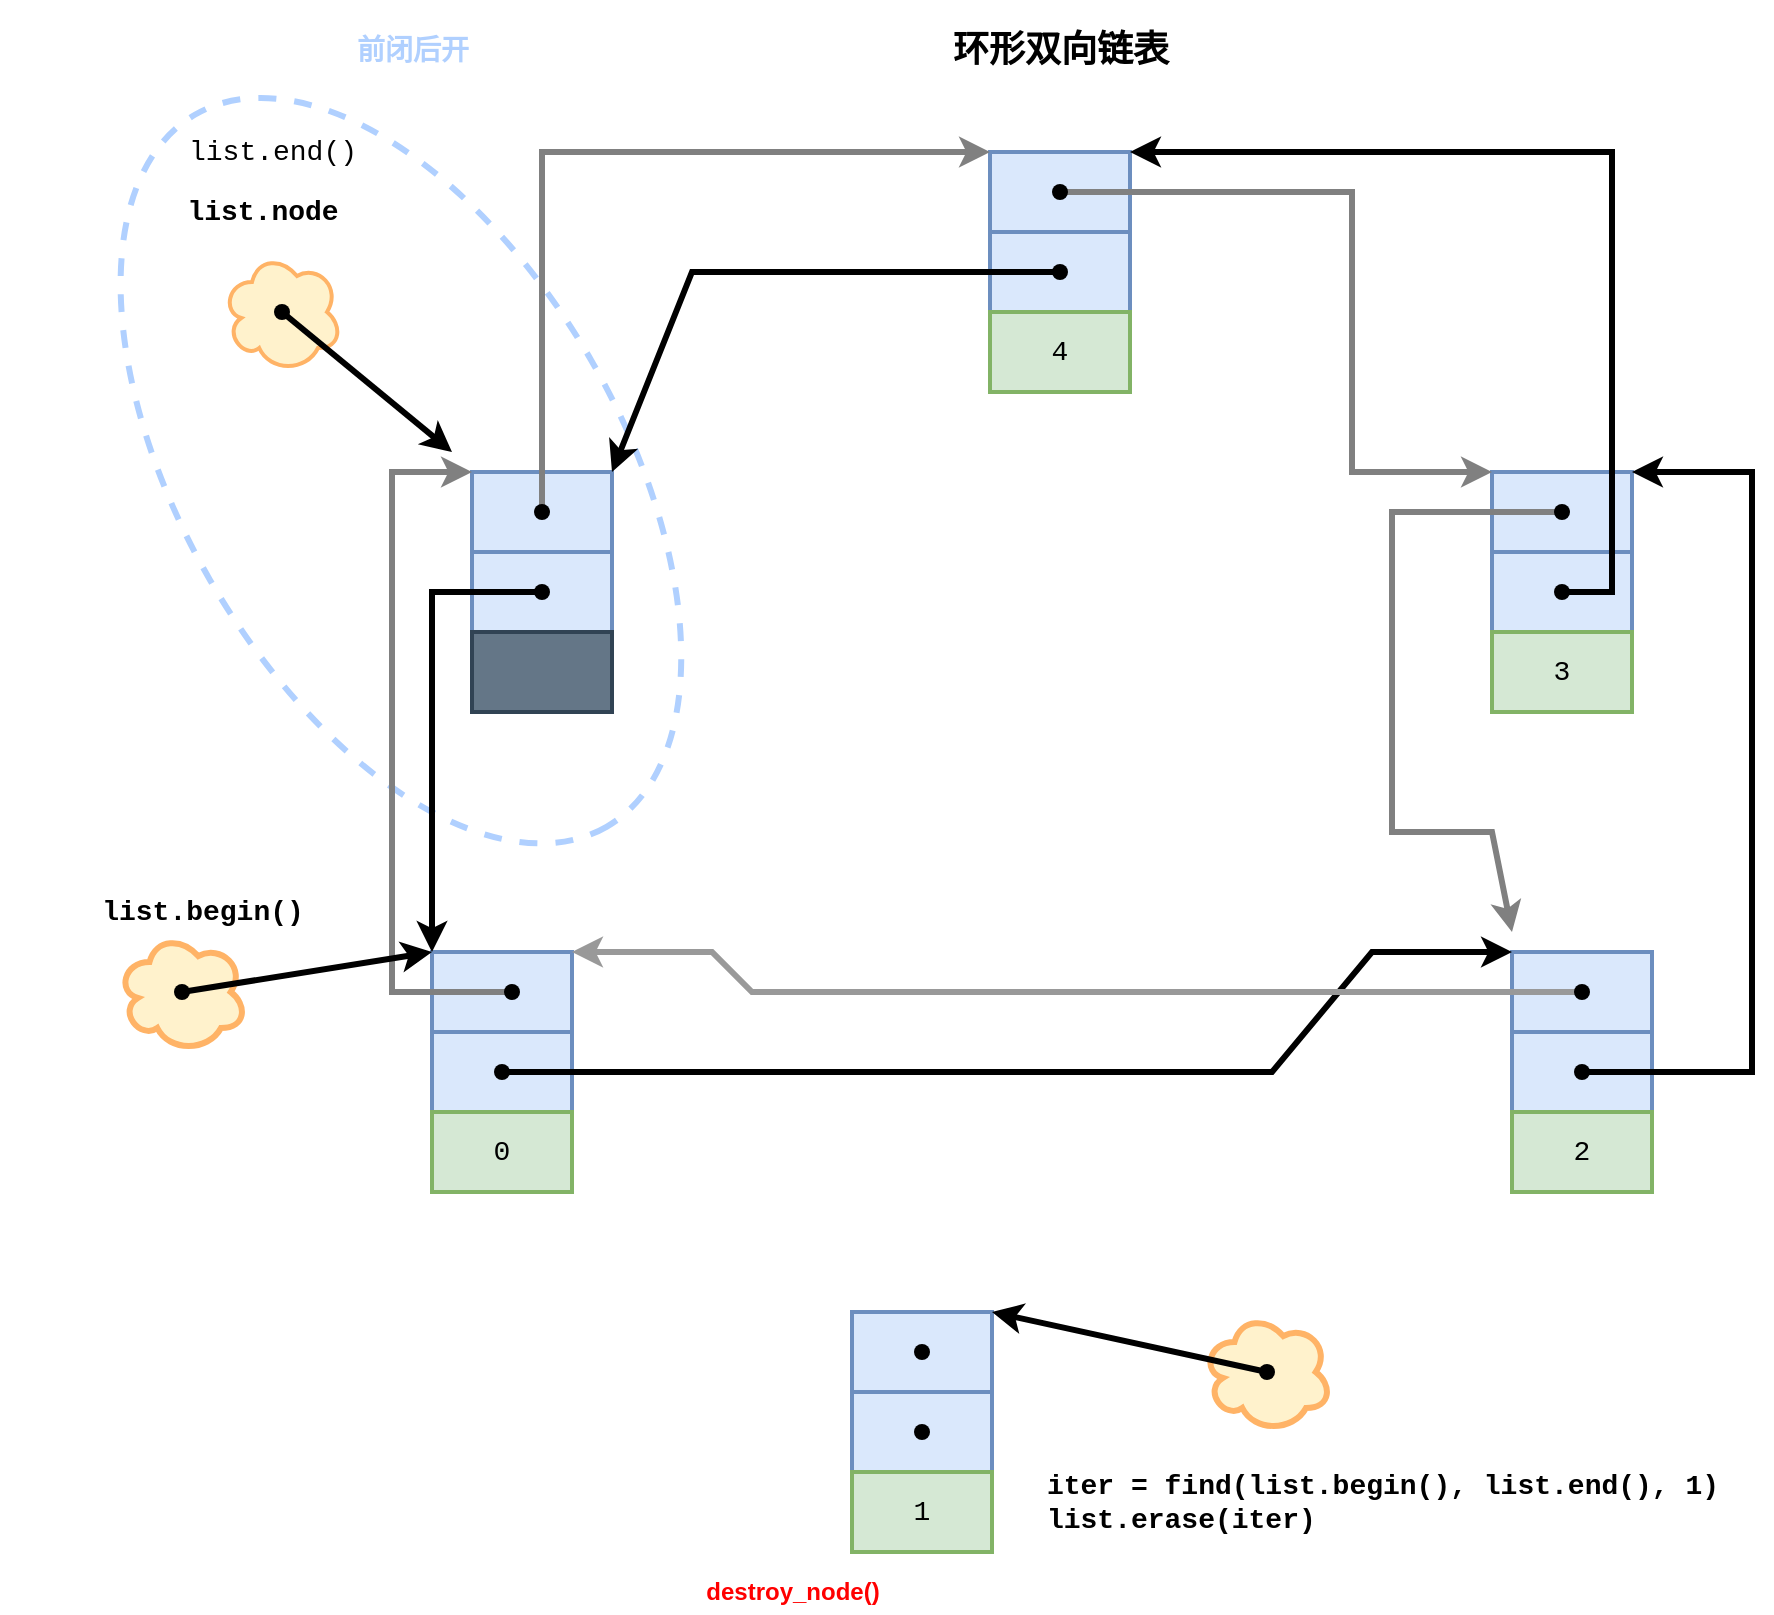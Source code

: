 <mxfile version="14.7.7" type="device"><diagram id="PVbcT4zoFR8O0-vYXRXB" name="第 1 页"><mxGraphModel dx="1721" dy="1778" grid="1" gridSize="10" guides="1" tooltips="1" connect="1" arrows="1" fold="1" page="1" pageScale="1" pageWidth="827" pageHeight="1169" math="0" shadow="0"><root><mxCell id="0"/><mxCell id="1" parent="0"/><mxCell id="uBNQmnXdJPleR9ll9HC0-54" value="" style="ellipse;whiteSpace=wrap;html=1;strokeWidth=3;fillColor=none;rotation=60;dashed=1;strokeColor=#B0D0FF;" parent="1" vertex="1"><mxGeometry x="-121.16" y="-10.67" width="411.24" height="220" as="geometry"/></mxCell><mxCell id="uBNQmnXdJPleR9ll9HC0-64" value="" style="ellipse;shape=cloud;whiteSpace=wrap;html=1;strokeWidth=3;fillColor=#fff2cc;strokeColor=#FFB366;" parent="1" vertex="1"><mxGeometry x="-57.5" y="330" width="65" height="60" as="geometry"/></mxCell><mxCell id="uBNQmnXdJPleR9ll9HC0-1" value="" style="rounded=0;whiteSpace=wrap;html=1;strokeWidth=2;fillColor=#dae8fc;strokeColor=#6c8ebf;" parent="1" vertex="1"><mxGeometry x="100" y="340" width="70" height="40" as="geometry"/></mxCell><mxCell id="uBNQmnXdJPleR9ll9HC0-2" value="" style="rounded=0;whiteSpace=wrap;html=1;strokeWidth=2;fillColor=#dae8fc;strokeColor=#6c8ebf;" parent="1" vertex="1"><mxGeometry x="100" y="380" width="70" height="40" as="geometry"/></mxCell><mxCell id="uBNQmnXdJPleR9ll9HC0-3" value="&lt;font style=&quot;font-size: 14px&quot; face=&quot;Courier New&quot;&gt;0&lt;/font&gt;" style="rounded=0;whiteSpace=wrap;html=1;strokeWidth=2;fillColor=#d5e8d4;strokeColor=#82b366;" parent="1" vertex="1"><mxGeometry x="100" y="420" width="70" height="40" as="geometry"/></mxCell><mxCell id="uBNQmnXdJPleR9ll9HC0-4" value="" style="rounded=0;whiteSpace=wrap;html=1;strokeWidth=2;fillColor=#dae8fc;strokeColor=#6c8ebf;" parent="1" vertex="1"><mxGeometry x="120" y="100" width="70" height="40" as="geometry"/></mxCell><mxCell id="uBNQmnXdJPleR9ll9HC0-5" value="" style="rounded=0;whiteSpace=wrap;html=1;strokeWidth=2;fillColor=#dae8fc;strokeColor=#6c8ebf;" parent="1" vertex="1"><mxGeometry x="120" y="140" width="70" height="40" as="geometry"/></mxCell><mxCell id="uBNQmnXdJPleR9ll9HC0-6" value="" style="rounded=0;whiteSpace=wrap;html=1;strokeWidth=2;fillColor=#647687;strokeColor=#314354;fontColor=#ffffff;" parent="1" vertex="1"><mxGeometry x="120" y="180" width="70" height="40" as="geometry"/></mxCell><mxCell id="uBNQmnXdJPleR9ll9HC0-7" value="" style="rounded=0;whiteSpace=wrap;html=1;strokeWidth=2;fillColor=#dae8fc;strokeColor=#6c8ebf;" parent="1" vertex="1"><mxGeometry x="310" y="520" width="70" height="40" as="geometry"/></mxCell><mxCell id="uBNQmnXdJPleR9ll9HC0-8" value="" style="rounded=0;whiteSpace=wrap;html=1;strokeWidth=2;fillColor=#dae8fc;strokeColor=#6c8ebf;" parent="1" vertex="1"><mxGeometry x="310" y="560" width="70" height="40" as="geometry"/></mxCell><mxCell id="uBNQmnXdJPleR9ll9HC0-9" value="&lt;font style=&quot;font-size: 14px&quot; face=&quot;Courier New&quot;&gt;1&lt;/font&gt;" style="rounded=0;whiteSpace=wrap;html=1;strokeWidth=2;fillColor=#d5e8d4;strokeColor=#82b366;" parent="1" vertex="1"><mxGeometry x="310" y="600" width="70" height="40" as="geometry"/></mxCell><mxCell id="uBNQmnXdJPleR9ll9HC0-10" value="" style="rounded=0;whiteSpace=wrap;html=1;strokeWidth=2;fillColor=#dae8fc;strokeColor=#6c8ebf;" parent="1" vertex="1"><mxGeometry x="640" y="340" width="70" height="40" as="geometry"/></mxCell><mxCell id="uBNQmnXdJPleR9ll9HC0-11" value="" style="rounded=0;whiteSpace=wrap;html=1;strokeWidth=2;fillColor=#dae8fc;strokeColor=#6c8ebf;" parent="1" vertex="1"><mxGeometry x="640" y="380" width="70" height="40" as="geometry"/></mxCell><mxCell id="uBNQmnXdJPleR9ll9HC0-12" value="&lt;font face=&quot;Courier New&quot; style=&quot;font-size: 14px&quot;&gt;2&lt;/font&gt;" style="rounded=0;whiteSpace=wrap;html=1;strokeWidth=2;fillColor=#d5e8d4;strokeColor=#82b366;" parent="1" vertex="1"><mxGeometry x="640" y="420" width="70" height="40" as="geometry"/></mxCell><mxCell id="uBNQmnXdJPleR9ll9HC0-13" value="" style="rounded=0;whiteSpace=wrap;html=1;strokeWidth=2;fillColor=#dae8fc;strokeColor=#6c8ebf;" parent="1" vertex="1"><mxGeometry x="630" y="100" width="70" height="40" as="geometry"/></mxCell><mxCell id="uBNQmnXdJPleR9ll9HC0-14" value="" style="rounded=0;whiteSpace=wrap;html=1;strokeWidth=2;fillColor=#dae8fc;strokeColor=#6c8ebf;" parent="1" vertex="1"><mxGeometry x="630" y="140" width="70" height="40" as="geometry"/></mxCell><mxCell id="uBNQmnXdJPleR9ll9HC0-15" value="&lt;font face=&quot;Courier New&quot; style=&quot;font-size: 14px&quot;&gt;3&lt;/font&gt;" style="rounded=0;whiteSpace=wrap;html=1;strokeWidth=2;fillColor=#d5e8d4;strokeColor=#82b366;" parent="1" vertex="1"><mxGeometry x="630" y="180" width="70" height="40" as="geometry"/></mxCell><mxCell id="uBNQmnXdJPleR9ll9HC0-16" value="" style="rounded=0;whiteSpace=wrap;html=1;strokeWidth=2;fillColor=#dae8fc;strokeColor=#6c8ebf;" parent="1" vertex="1"><mxGeometry x="379" y="-60" width="70" height="40" as="geometry"/></mxCell><mxCell id="uBNQmnXdJPleR9ll9HC0-17" value="" style="rounded=0;whiteSpace=wrap;html=1;strokeWidth=2;fillColor=#dae8fc;strokeColor=#6c8ebf;" parent="1" vertex="1"><mxGeometry x="379" y="-20" width="70" height="40" as="geometry"/></mxCell><mxCell id="uBNQmnXdJPleR9ll9HC0-18" value="&lt;font face=&quot;Courier New&quot; style=&quot;font-size: 14px&quot;&gt;4&lt;/font&gt;" style="rounded=0;whiteSpace=wrap;html=1;strokeWidth=2;fillColor=#d5e8d4;strokeColor=#82b366;" parent="1" vertex="1"><mxGeometry x="379" y="20" width="70" height="40" as="geometry"/></mxCell><mxCell id="uBNQmnXdJPleR9ll9HC0-20" value="" style="ellipse;shape=cloud;whiteSpace=wrap;html=1;strokeWidth=2;fillColor=#fff2cc;strokeColor=#FFB366;" parent="1" vertex="1"><mxGeometry x="-5" y="-10" width="60" height="60" as="geometry"/></mxCell><mxCell id="uBNQmnXdJPleR9ll9HC0-36" style="edgeStyle=none;rounded=0;orthogonalLoop=1;jettySize=auto;html=1;strokeWidth=3;entryX=0;entryY=0;entryDx=0;entryDy=0;strokeColor=#808080;" parent="1" source="uBNQmnXdJPleR9ll9HC0-23" target="uBNQmnXdJPleR9ll9HC0-16" edge="1"><mxGeometry relative="1" as="geometry"><Array as="points"><mxPoint x="155" y="-60"/></Array></mxGeometry></mxCell><mxCell id="uBNQmnXdJPleR9ll9HC0-23" value="" style="shape=waypoint;sketch=0;fillStyle=solid;size=6;pointerEvents=1;points=[];fillColor=none;resizable=0;rotatable=0;perimeter=centerPerimeter;snapToPoint=1;strokeWidth=2;" parent="1" vertex="1"><mxGeometry x="135" y="100" width="40" height="40" as="geometry"/></mxCell><mxCell id="uBNQmnXdJPleR9ll9HC0-39" style="edgeStyle=none;rounded=0;orthogonalLoop=1;jettySize=auto;html=1;entryX=0;entryY=0;entryDx=0;entryDy=0;strokeColor=#000000;strokeWidth=3;" parent="1" source="uBNQmnXdJPleR9ll9HC0-24" target="uBNQmnXdJPleR9ll9HC0-1" edge="1"><mxGeometry relative="1" as="geometry"><Array as="points"><mxPoint x="100" y="160"/><mxPoint x="100" y="190"/><mxPoint x="100" y="230"/></Array></mxGeometry></mxCell><mxCell id="uBNQmnXdJPleR9ll9HC0-24" value="" style="shape=waypoint;sketch=0;fillStyle=solid;size=6;pointerEvents=1;points=[];fillColor=none;resizable=0;rotatable=0;perimeter=centerPerimeter;snapToPoint=1;strokeWidth=2;" parent="1" vertex="1"><mxGeometry x="135" y="140" width="40" height="40" as="geometry"/></mxCell><mxCell id="uBNQmnXdJPleR9ll9HC0-35" style="edgeStyle=none;rounded=0;orthogonalLoop=1;jettySize=auto;html=1;entryX=0;entryY=0;entryDx=0;entryDy=0;strokeWidth=3;strokeColor=#808080;" parent="1" source="uBNQmnXdJPleR9ll9HC0-25" target="uBNQmnXdJPleR9ll9HC0-4" edge="1"><mxGeometry relative="1" as="geometry"><Array as="points"><mxPoint x="80" y="360"/><mxPoint x="80" y="280"/><mxPoint x="80" y="100"/></Array></mxGeometry></mxCell><mxCell id="uBNQmnXdJPleR9ll9HC0-25" value="" style="shape=waypoint;sketch=0;fillStyle=solid;size=6;pointerEvents=1;points=[];fillColor=none;resizable=0;rotatable=0;perimeter=centerPerimeter;snapToPoint=1;strokeWidth=2;" parent="1" vertex="1"><mxGeometry x="120" y="340" width="40" height="40" as="geometry"/></mxCell><mxCell id="nIj1y1pzL0dK_frJv5dM-14" style="edgeStyle=none;rounded=0;orthogonalLoop=1;jettySize=auto;html=1;entryX=0;entryY=0;entryDx=0;entryDy=0;strokeWidth=3;" parent="1" source="uBNQmnXdJPleR9ll9HC0-26" target="uBNQmnXdJPleR9ll9HC0-10" edge="1"><mxGeometry relative="1" as="geometry"><Array as="points"><mxPoint x="520" y="400"/><mxPoint x="570" y="340"/></Array></mxGeometry></mxCell><mxCell id="uBNQmnXdJPleR9ll9HC0-26" value="" style="shape=waypoint;sketch=0;fillStyle=solid;size=6;pointerEvents=1;points=[];fillColor=none;resizable=0;rotatable=0;perimeter=centerPerimeter;snapToPoint=1;strokeWidth=2;" parent="1" vertex="1"><mxGeometry x="115" y="380" width="40" height="40" as="geometry"/></mxCell><mxCell id="uBNQmnXdJPleR9ll9HC0-44" style="edgeStyle=none;rounded=0;orthogonalLoop=1;jettySize=auto;html=1;entryX=0;entryY=0;entryDx=0;entryDy=0;strokeWidth=3;strokeColor=#808080;" parent="1" source="uBNQmnXdJPleR9ll9HC0-27" target="uBNQmnXdJPleR9ll9HC0-13" edge="1"><mxGeometry relative="1" as="geometry"><Array as="points"><mxPoint x="560" y="-40"/><mxPoint x="560" y="100"/></Array></mxGeometry></mxCell><mxCell id="uBNQmnXdJPleR9ll9HC0-27" value="" style="shape=waypoint;sketch=0;fillStyle=solid;size=6;pointerEvents=1;points=[];fillColor=none;resizable=0;rotatable=0;perimeter=centerPerimeter;snapToPoint=1;strokeWidth=2;" parent="1" vertex="1"><mxGeometry x="394" y="-60" width="40" height="40" as="geometry"/></mxCell><mxCell id="uBNQmnXdJPleR9ll9HC0-37" style="edgeStyle=none;rounded=0;orthogonalLoop=1;jettySize=auto;html=1;entryX=1;entryY=0;entryDx=0;entryDy=0;strokeWidth=3;" parent="1" source="uBNQmnXdJPleR9ll9HC0-28" target="uBNQmnXdJPleR9ll9HC0-4" edge="1"><mxGeometry relative="1" as="geometry"><Array as="points"><mxPoint x="230"/></Array></mxGeometry></mxCell><mxCell id="uBNQmnXdJPleR9ll9HC0-28" value="" style="shape=waypoint;sketch=0;fillStyle=solid;size=6;pointerEvents=1;points=[];fillColor=none;resizable=0;rotatable=0;perimeter=centerPerimeter;snapToPoint=1;strokeWidth=2;" parent="1" vertex="1"><mxGeometry x="394" y="-20" width="40" height="40" as="geometry"/></mxCell><mxCell id="uBNQmnXdJPleR9ll9HC0-45" style="edgeStyle=none;rounded=0;orthogonalLoop=1;jettySize=auto;html=1;entryX=1;entryY=0;entryDx=0;entryDy=0;strokeWidth=3;exitX=0.576;exitY=0.61;exitDx=0;exitDy=0;exitPerimeter=0;" parent="1" source="uBNQmnXdJPleR9ll9HC0-30" target="uBNQmnXdJPleR9ll9HC0-16" edge="1"><mxGeometry relative="1" as="geometry"><Array as="points"><mxPoint x="690" y="160"/><mxPoint x="690" y="-60"/><mxPoint x="630" y="-60"/></Array></mxGeometry></mxCell><mxCell id="uBNQmnXdJPleR9ll9HC0-46" style="edgeStyle=none;rounded=0;orthogonalLoop=1;jettySize=auto;html=1;strokeWidth=3;strokeColor=#808080;" parent="1" source="uBNQmnXdJPleR9ll9HC0-29" edge="1"><mxGeometry relative="1" as="geometry"><mxPoint x="640" y="330" as="targetPoint"/><Array as="points"><mxPoint x="580" y="120"/><mxPoint x="580" y="200"/><mxPoint x="580" y="280"/><mxPoint x="630" y="280"/></Array></mxGeometry></mxCell><mxCell id="uBNQmnXdJPleR9ll9HC0-29" value="" style="shape=waypoint;sketch=0;fillStyle=solid;size=6;pointerEvents=1;points=[];fillColor=none;resizable=0;rotatable=0;perimeter=centerPerimeter;snapToPoint=1;strokeWidth=2;" parent="1" vertex="1"><mxGeometry x="645" y="100" width="40" height="40" as="geometry"/></mxCell><mxCell id="uBNQmnXdJPleR9ll9HC0-30" value="" style="shape=waypoint;sketch=0;fillStyle=solid;size=6;pointerEvents=1;points=[];fillColor=none;resizable=0;rotatable=0;perimeter=centerPerimeter;snapToPoint=1;strokeWidth=2;" parent="1" vertex="1"><mxGeometry x="645" y="140" width="40" height="40" as="geometry"/></mxCell><mxCell id="nIj1y1pzL0dK_frJv5dM-13" style="edgeStyle=none;rounded=0;orthogonalLoop=1;jettySize=auto;html=1;entryX=1;entryY=0;entryDx=0;entryDy=0;strokeColor=#999999;strokeWidth=3;" parent="1" source="uBNQmnXdJPleR9ll9HC0-31" target="uBNQmnXdJPleR9ll9HC0-1" edge="1"><mxGeometry relative="1" as="geometry"><Array as="points"><mxPoint x="260" y="360"/><mxPoint x="240" y="340"/></Array></mxGeometry></mxCell><mxCell id="uBNQmnXdJPleR9ll9HC0-31" value="" style="shape=waypoint;sketch=0;fillStyle=solid;size=6;pointerEvents=1;points=[];fillColor=none;resizable=0;rotatable=0;perimeter=centerPerimeter;snapToPoint=1;strokeWidth=2;" parent="1" vertex="1"><mxGeometry x="655" y="340" width="40" height="40" as="geometry"/></mxCell><mxCell id="uBNQmnXdJPleR9ll9HC0-43" style="edgeStyle=none;rounded=0;orthogonalLoop=1;jettySize=auto;html=1;entryX=1;entryY=0;entryDx=0;entryDy=0;strokeColor=#000000;strokeWidth=3;" parent="1" source="uBNQmnXdJPleR9ll9HC0-32" target="uBNQmnXdJPleR9ll9HC0-13" edge="1"><mxGeometry relative="1" as="geometry"><Array as="points"><mxPoint x="760" y="400"/><mxPoint x="760" y="250"/><mxPoint x="760" y="100"/></Array></mxGeometry></mxCell><mxCell id="uBNQmnXdJPleR9ll9HC0-32" value="" style="shape=waypoint;sketch=0;fillStyle=solid;size=6;pointerEvents=1;points=[];fillColor=none;resizable=0;rotatable=0;perimeter=centerPerimeter;snapToPoint=1;strokeWidth=2;" parent="1" vertex="1"><mxGeometry x="655" y="380" width="40" height="40" as="geometry"/></mxCell><mxCell id="uBNQmnXdJPleR9ll9HC0-33" value="" style="shape=waypoint;sketch=0;fillStyle=solid;size=6;pointerEvents=1;points=[];fillColor=none;resizable=0;rotatable=0;perimeter=centerPerimeter;snapToPoint=1;strokeWidth=2;" parent="1" vertex="1"><mxGeometry x="325" y="520" width="40" height="40" as="geometry"/></mxCell><mxCell id="uBNQmnXdJPleR9ll9HC0-34" value="" style="shape=waypoint;sketch=0;fillStyle=solid;size=6;pointerEvents=1;points=[];fillColor=none;resizable=0;rotatable=0;perimeter=centerPerimeter;snapToPoint=1;strokeWidth=2;" parent="1" vertex="1"><mxGeometry x="325" y="560" width="40" height="40" as="geometry"/></mxCell><mxCell id="uBNQmnXdJPleR9ll9HC0-49" value="&lt;font style=&quot;font-size: 14px&quot; face=&quot;Courier New&quot;&gt;&lt;b&gt;list.node&lt;/b&gt;&lt;/font&gt;" style="text;html=1;align=center;verticalAlign=middle;resizable=0;points=[];autosize=1;strokeColor=none;" parent="1" vertex="1"><mxGeometry x="-30" y="-40" width="90" height="20" as="geometry"/></mxCell><mxCell id="uBNQmnXdJPleR9ll9HC0-50" value="&lt;font style=&quot;font-size: 14px&quot; face=&quot;Courier New&quot;&gt;list.end()&lt;/font&gt;" style="text;html=1;align=center;verticalAlign=middle;resizable=0;points=[];autosize=1;strokeColor=none;" parent="1" vertex="1"><mxGeometry x="-30" y="-70" width="100" height="20" as="geometry"/></mxCell><mxCell id="uBNQmnXdJPleR9ll9HC0-51" value="" style="shape=waypoint;sketch=0;fillStyle=solid;size=6;pointerEvents=1;points=[];fillColor=none;resizable=0;rotatable=0;perimeter=centerPerimeter;snapToPoint=1;strokeWidth=2;" parent="1" vertex="1"><mxGeometry x="5" width="40" height="40" as="geometry"/></mxCell><mxCell id="uBNQmnXdJPleR9ll9HC0-21" style="rounded=0;orthogonalLoop=1;jettySize=auto;html=1;strokeWidth=3;exitX=0.532;exitY=0.64;exitDx=0;exitDy=0;exitPerimeter=0;" parent="1" source="uBNQmnXdJPleR9ll9HC0-51" edge="1"><mxGeometry relative="1" as="geometry"><mxPoint x="-10" y="70" as="sourcePoint"/><mxPoint x="110" y="90" as="targetPoint"/></mxGeometry></mxCell><mxCell id="uBNQmnXdJPleR9ll9HC0-55" value="&lt;font style=&quot;font-size: 14px&quot; face=&quot;Courier New&quot; color=&quot;#b0d0ff&quot;&gt;&lt;b&gt;前闭后开&lt;/b&gt;&lt;/font&gt;" style="text;html=1;align=center;verticalAlign=middle;resizable=0;points=[];autosize=1;strokeColor=none;" parent="1" vertex="1"><mxGeometry x="55" y="-120" width="70" height="20" as="geometry"/></mxCell><mxCell id="uBNQmnXdJPleR9ll9HC0-56" value="&lt;font style=&quot;font-size: 18px&quot; face=&quot;Courier New&quot;&gt;&lt;b&gt;环形双向链表&lt;/b&gt;&lt;/font&gt;" style="text;html=1;align=center;verticalAlign=middle;resizable=0;points=[];autosize=1;strokeColor=none;" parent="1" vertex="1"><mxGeometry x="354" y="-120" width="120" height="20" as="geometry"/></mxCell><mxCell id="uBNQmnXdJPleR9ll9HC0-60" value="&lt;font style=&quot;font-size: 14px&quot; face=&quot;Courier New&quot;&gt;&lt;b&gt;list.begin()&lt;/b&gt;&lt;/font&gt;" style="text;html=1;align=center;verticalAlign=middle;resizable=0;points=[];autosize=1;strokeColor=none;" parent="1" vertex="1"><mxGeometry x="-75" y="310" width="120" height="20" as="geometry"/></mxCell><mxCell id="uBNQmnXdJPleR9ll9HC0-65" style="edgeStyle=none;rounded=0;orthogonalLoop=1;jettySize=auto;html=1;entryX=0;entryY=0;entryDx=0;entryDy=0;strokeColor=#000000;strokeWidth=3;" parent="1" source="uBNQmnXdJPleR9ll9HC0-61" target="uBNQmnXdJPleR9ll9HC0-1" edge="1"><mxGeometry relative="1" as="geometry"/></mxCell><mxCell id="uBNQmnXdJPleR9ll9HC0-61" value="" style="shape=waypoint;sketch=0;fillStyle=solid;size=6;pointerEvents=1;points=[];fillColor=none;resizable=0;rotatable=0;perimeter=centerPerimeter;snapToPoint=1;strokeWidth=2;" parent="1" vertex="1"><mxGeometry x="-45" y="340" width="40" height="40" as="geometry"/></mxCell><mxCell id="uBNQmnXdJPleR9ll9HC0-66" value="" style="ellipse;shape=cloud;whiteSpace=wrap;html=1;strokeWidth=3;fillColor=#fff2cc;strokeColor=#FFB366;" parent="1" vertex="1"><mxGeometry x="485" y="520" width="65" height="60" as="geometry"/></mxCell><mxCell id="uBNQmnXdJPleR9ll9HC0-69" style="edgeStyle=none;rounded=0;orthogonalLoop=1;jettySize=auto;html=1;strokeColor=#000000;strokeWidth=3;entryX=1;entryY=0;entryDx=0;entryDy=0;exitX=0.575;exitY=0.507;exitDx=0;exitDy=0;exitPerimeter=0;" parent="1" source="uBNQmnXdJPleR9ll9HC0-68" target="uBNQmnXdJPleR9ll9HC0-7" edge="1"><mxGeometry relative="1" as="geometry"><mxPoint x="650" y="85" as="targetPoint"/><mxPoint x="560" y="665" as="sourcePoint"/></mxGeometry></mxCell><mxCell id="uBNQmnXdJPleR9ll9HC0-68" value="" style="shape=waypoint;sketch=0;fillStyle=solid;size=6;pointerEvents=1;points=[];fillColor=none;resizable=0;rotatable=0;perimeter=centerPerimeter;snapToPoint=1;strokeWidth=2;" parent="1" vertex="1"><mxGeometry x="497.5" y="530" width="40" height="40" as="geometry"/></mxCell><mxCell id="nIj1y1pzL0dK_frJv5dM-10" value="&lt;div style=&quot;text-align: left&quot;&gt;&lt;b style=&quot;font-size: 14px ; font-family: &amp;#34;courier new&amp;#34;&quot;&gt;iter = find(list.begin(), list.end(), 1)&lt;/b&gt;&lt;/div&gt;&lt;font style=&quot;font-size: 14px&quot; face=&quot;Courier New&quot;&gt;&lt;div style=&quot;text-align: left&quot;&gt;&lt;b&gt;list.erase(iter)&lt;/b&gt;&lt;/div&gt;&lt;/font&gt;" style="text;html=1;align=center;verticalAlign=middle;resizable=0;points=[];autosize=1;strokeColor=none;" parent="1" vertex="1"><mxGeometry x="400" y="600" width="350" height="30" as="geometry"/></mxCell><mxCell id="nIj1y1pzL0dK_frJv5dM-16" value="&lt;b&gt;&lt;font color=&quot;#ff0000&quot;&gt;destroy_node()&lt;/font&gt;&lt;/b&gt;" style="text;html=1;align=center;verticalAlign=middle;resizable=0;points=[];autosize=1;strokeColor=none;" parent="1" vertex="1"><mxGeometry x="230" y="650" width="100" height="20" as="geometry"/></mxCell></root></mxGraphModel></diagram></mxfile>